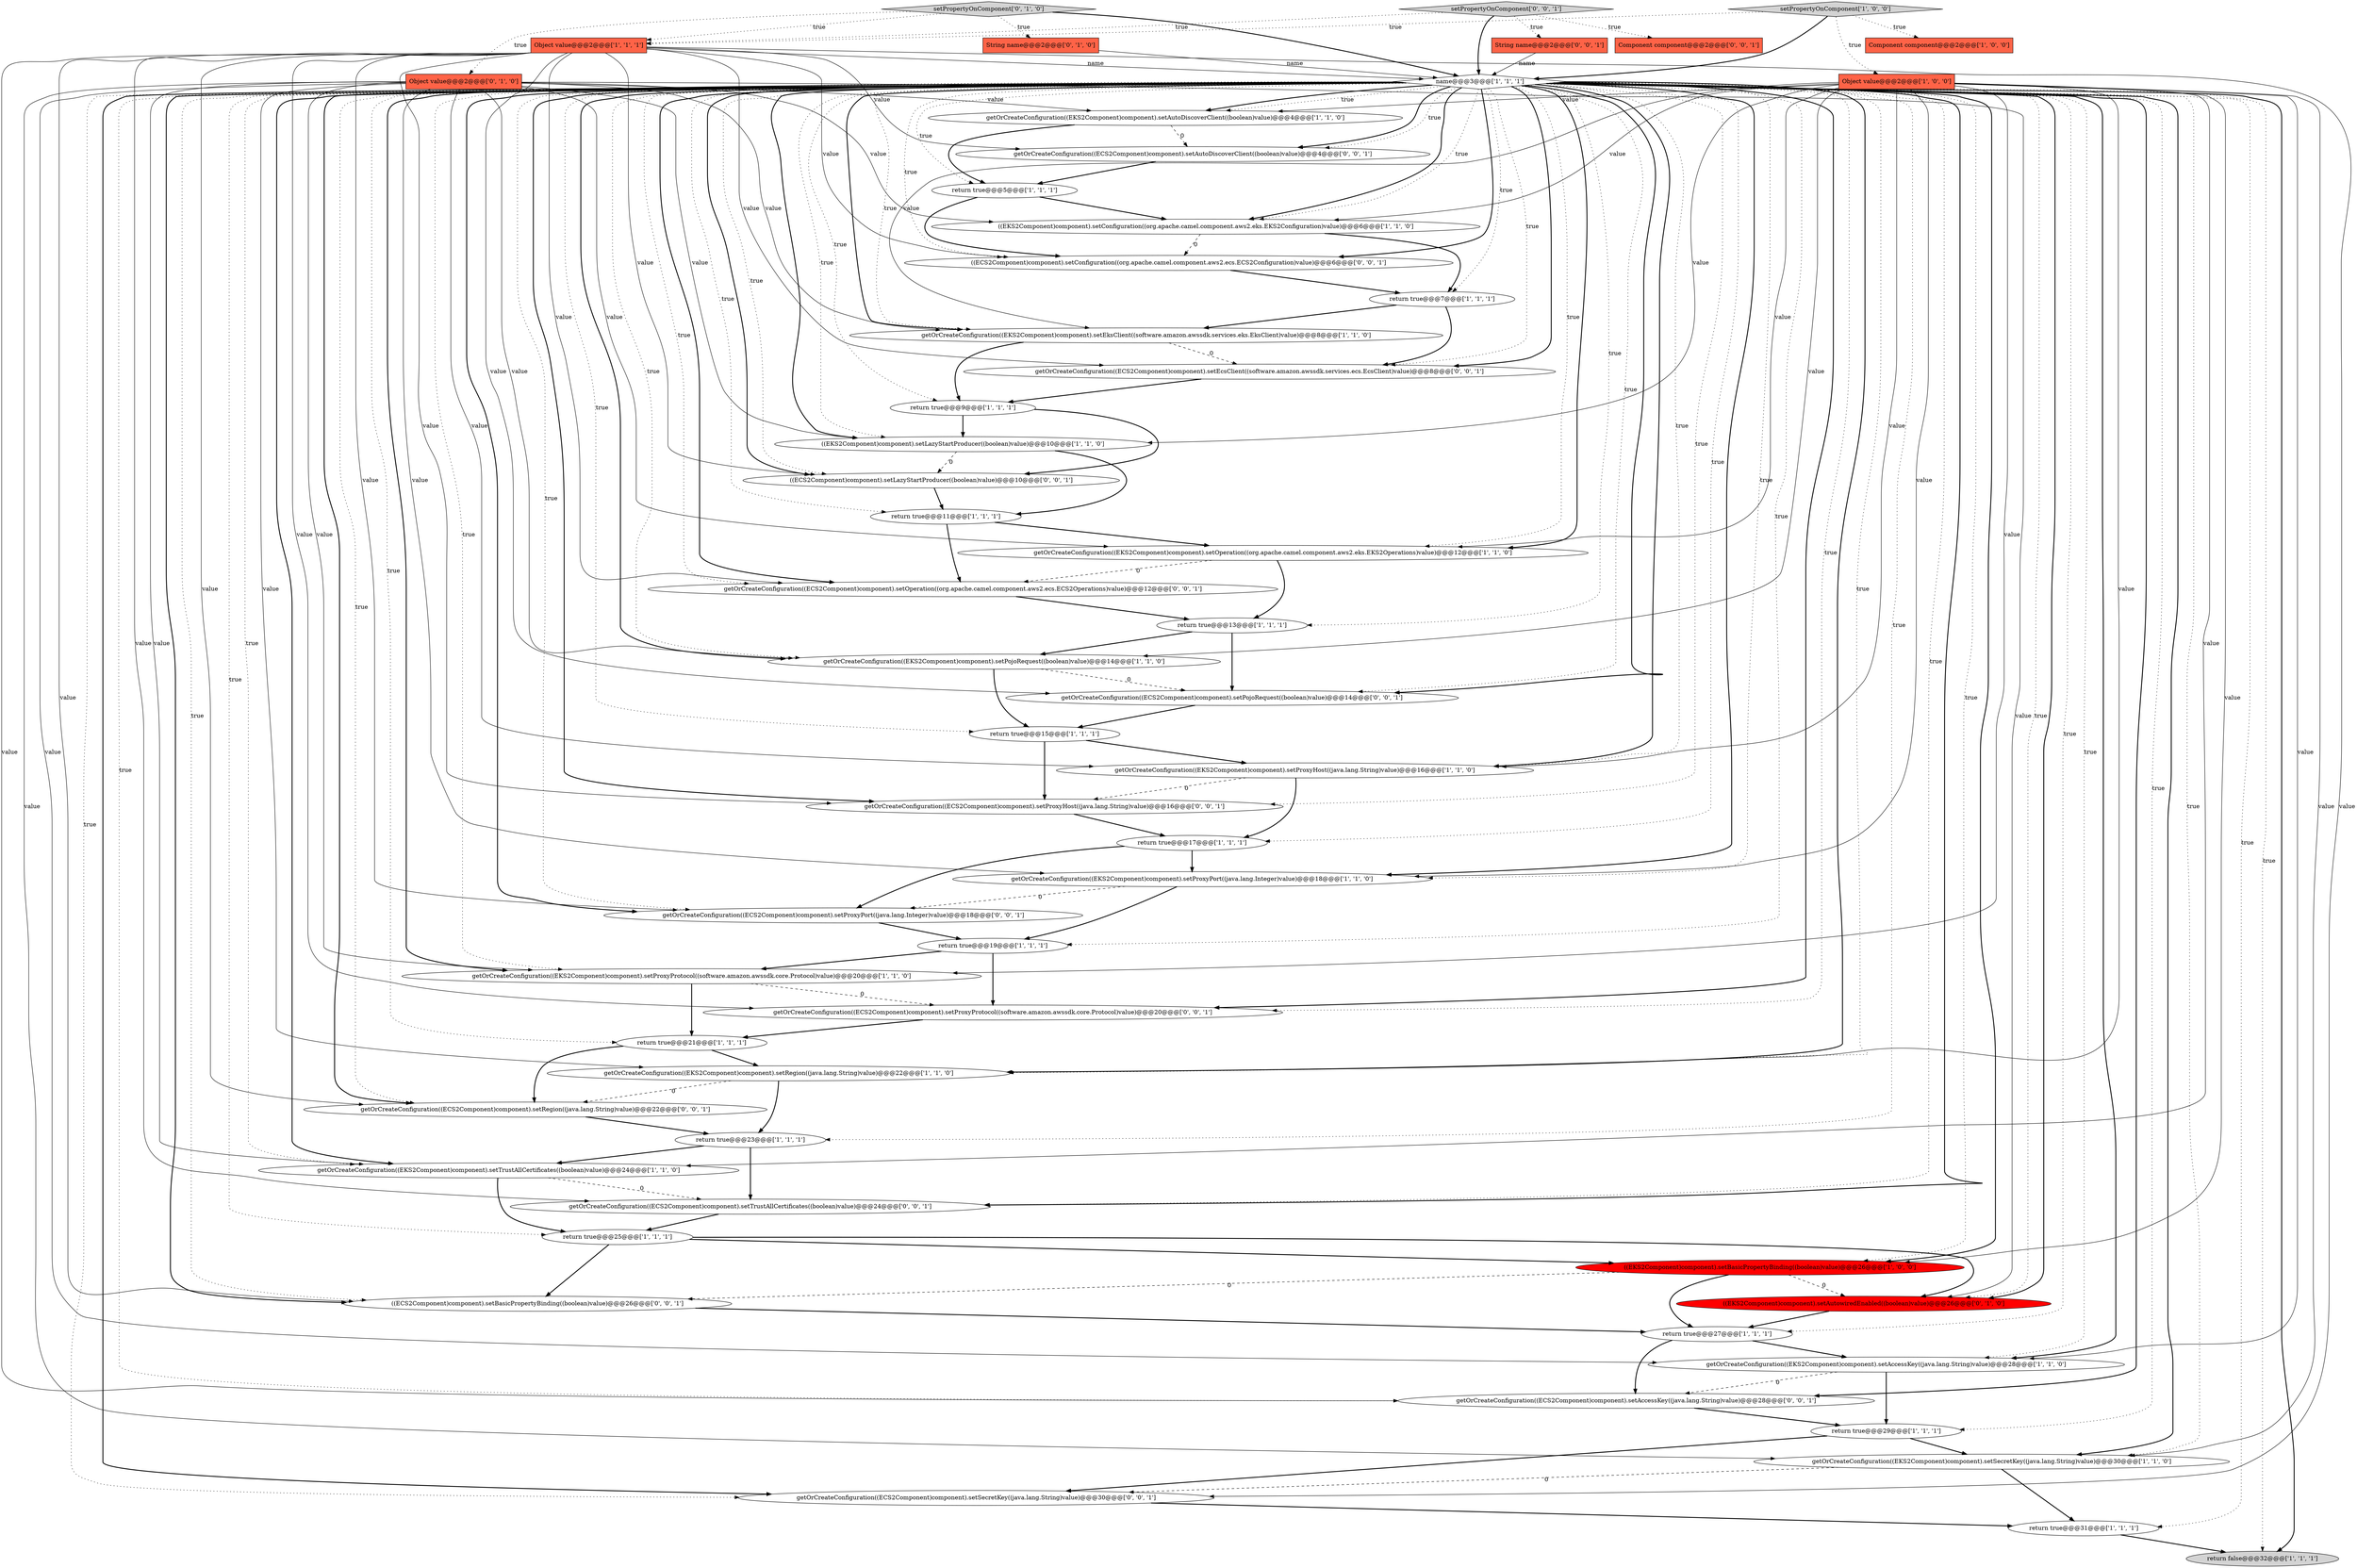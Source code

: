 digraph {
54 [style = filled, label = "((ECS2Component)component).setConfiguration((org.apache.camel.component.aws2.ecs.ECS2Configuration)value)@@@6@@@['0', '0', '1']", fillcolor = white, shape = ellipse image = "AAA0AAABBB3BBB"];
27 [style = filled, label = "getOrCreateConfiguration((EKS2Component)component).setPojoRequest((boolean)value)@@@14@@@['1', '1', '0']", fillcolor = white, shape = ellipse image = "AAA0AAABBB1BBB"];
11 [style = filled, label = "getOrCreateConfiguration((EKS2Component)component).setProxyHost((java.lang.String)value)@@@16@@@['1', '1', '0']", fillcolor = white, shape = ellipse image = "AAA0AAABBB1BBB"];
43 [style = filled, label = "getOrCreateConfiguration((ECS2Component)component).setAccessKey((java.lang.String)value)@@@28@@@['0', '0', '1']", fillcolor = white, shape = ellipse image = "AAA0AAABBB3BBB"];
3 [style = filled, label = "return true@@@11@@@['1', '1', '1']", fillcolor = white, shape = ellipse image = "AAA0AAABBB1BBB"];
13 [style = filled, label = "getOrCreateConfiguration((EKS2Component)component).setSecretKey((java.lang.String)value)@@@30@@@['1', '1', '0']", fillcolor = white, shape = ellipse image = "AAA0AAABBB1BBB"];
4 [style = filled, label = "return false@@@32@@@['1', '1', '1']", fillcolor = lightgray, shape = ellipse image = "AAA0AAABBB1BBB"];
46 [style = filled, label = "getOrCreateConfiguration((ECS2Component)component).setAutoDiscoverClient((boolean)value)@@@4@@@['0', '0', '1']", fillcolor = white, shape = ellipse image = "AAA0AAABBB3BBB"];
20 [style = filled, label = "return true@@@15@@@['1', '1', '1']", fillcolor = white, shape = ellipse image = "AAA0AAABBB1BBB"];
1 [style = filled, label = "return true@@@21@@@['1', '1', '1']", fillcolor = white, shape = ellipse image = "AAA0AAABBB1BBB"];
9 [style = filled, label = "return true@@@17@@@['1', '1', '1']", fillcolor = white, shape = ellipse image = "AAA0AAABBB1BBB"];
50 [style = filled, label = "getOrCreateConfiguration((ECS2Component)component).setProxyProtocol((software.amazon.awssdk.core.Protocol)value)@@@20@@@['0', '0', '1']", fillcolor = white, shape = ellipse image = "AAA0AAABBB3BBB"];
53 [style = filled, label = "getOrCreateConfiguration((ECS2Component)component).setProxyHost((java.lang.String)value)@@@16@@@['0', '0', '1']", fillcolor = white, shape = ellipse image = "AAA0AAABBB3BBB"];
25 [style = filled, label = "getOrCreateConfiguration((EKS2Component)component).setRegion((java.lang.String)value)@@@22@@@['1', '1', '0']", fillcolor = white, shape = ellipse image = "AAA0AAABBB1BBB"];
41 [style = filled, label = "getOrCreateConfiguration((ECS2Component)component).setEcsClient((software.amazon.awssdk.services.ecs.EcsClient)value)@@@8@@@['0', '0', '1']", fillcolor = white, shape = ellipse image = "AAA0AAABBB3BBB"];
47 [style = filled, label = "getOrCreateConfiguration((ECS2Component)component).setProxyPort((java.lang.Integer)value)@@@18@@@['0', '0', '1']", fillcolor = white, shape = ellipse image = "AAA0AAABBB3BBB"];
10 [style = filled, label = "return true@@@31@@@['1', '1', '1']", fillcolor = white, shape = ellipse image = "AAA0AAABBB1BBB"];
7 [style = filled, label = "Component component@@@2@@@['1', '0', '0']", fillcolor = tomato, shape = box image = "AAA0AAABBB1BBB"];
48 [style = filled, label = "getOrCreateConfiguration((ECS2Component)component).setTrustAllCertificates((boolean)value)@@@24@@@['0', '0', '1']", fillcolor = white, shape = ellipse image = "AAA0AAABBB3BBB"];
42 [style = filled, label = "((ECS2Component)component).setBasicPropertyBinding((boolean)value)@@@26@@@['0', '0', '1']", fillcolor = white, shape = ellipse image = "AAA0AAABBB3BBB"];
19 [style = filled, label = "return true@@@13@@@['1', '1', '1']", fillcolor = white, shape = ellipse image = "AAA0AAABBB1BBB"];
8 [style = filled, label = "getOrCreateConfiguration((EKS2Component)component).setOperation((org.apache.camel.component.aws2.eks.EKS2Operations)value)@@@12@@@['1', '1', '0']", fillcolor = white, shape = ellipse image = "AAA0AAABBB1BBB"];
17 [style = filled, label = "return true@@@23@@@['1', '1', '1']", fillcolor = white, shape = ellipse image = "AAA0AAABBB1BBB"];
15 [style = filled, label = "getOrCreateConfiguration((EKS2Component)component).setEksClient((software.amazon.awssdk.services.eks.EksClient)value)@@@8@@@['1', '1', '0']", fillcolor = white, shape = ellipse image = "AAA0AAABBB1BBB"];
23 [style = filled, label = "return true@@@29@@@['1', '1', '1']", fillcolor = white, shape = ellipse image = "AAA0AAABBB1BBB"];
5 [style = filled, label = "return true@@@27@@@['1', '1', '1']", fillcolor = white, shape = ellipse image = "AAA0AAABBB1BBB"];
31 [style = filled, label = "return true@@@25@@@['1', '1', '1']", fillcolor = white, shape = ellipse image = "AAA0AAABBB1BBB"];
33 [style = filled, label = "name@@@3@@@['1', '1', '1']", fillcolor = white, shape = diamond image = "AAA0AAABBB1BBB"];
37 [style = filled, label = "setPropertyOnComponent['0', '1', '0']", fillcolor = lightgray, shape = diamond image = "AAA0AAABBB2BBB"];
39 [style = filled, label = "Component component@@@2@@@['0', '0', '1']", fillcolor = tomato, shape = box image = "AAA0AAABBB3BBB"];
45 [style = filled, label = "String name@@@2@@@['0', '0', '1']", fillcolor = tomato, shape = box image = "AAA0AAABBB3BBB"];
16 [style = filled, label = "getOrCreateConfiguration((EKS2Component)component).setAutoDiscoverClient((boolean)value)@@@4@@@['1', '1', '0']", fillcolor = white, shape = ellipse image = "AAA0AAABBB1BBB"];
22 [style = filled, label = "getOrCreateConfiguration((EKS2Component)component).setProxyProtocol((software.amazon.awssdk.core.Protocol)value)@@@20@@@['1', '1', '0']", fillcolor = white, shape = ellipse image = "AAA0AAABBB1BBB"];
26 [style = filled, label = "getOrCreateConfiguration((EKS2Component)component).setProxyPort((java.lang.Integer)value)@@@18@@@['1', '1', '0']", fillcolor = white, shape = ellipse image = "AAA0AAABBB1BBB"];
49 [style = filled, label = "((ECS2Component)component).setLazyStartProducer((boolean)value)@@@10@@@['0', '0', '1']", fillcolor = white, shape = ellipse image = "AAA0AAABBB3BBB"];
51 [style = filled, label = "getOrCreateConfiguration((ECS2Component)component).setOperation((org.apache.camel.component.aws2.ecs.ECS2Operations)value)@@@12@@@['0', '0', '1']", fillcolor = white, shape = ellipse image = "AAA0AAABBB3BBB"];
14 [style = filled, label = "return true@@@5@@@['1', '1', '1']", fillcolor = white, shape = ellipse image = "AAA0AAABBB1BBB"];
12 [style = filled, label = "((EKS2Component)component).setBasicPropertyBinding((boolean)value)@@@26@@@['1', '0', '0']", fillcolor = red, shape = ellipse image = "AAA1AAABBB1BBB"];
52 [style = filled, label = "setPropertyOnComponent['0', '0', '1']", fillcolor = lightgray, shape = diamond image = "AAA0AAABBB3BBB"];
2 [style = filled, label = "return true@@@9@@@['1', '1', '1']", fillcolor = white, shape = ellipse image = "AAA0AAABBB1BBB"];
24 [style = filled, label = "setPropertyOnComponent['1', '0', '0']", fillcolor = lightgray, shape = diamond image = "AAA0AAABBB1BBB"];
6 [style = filled, label = "getOrCreateConfiguration((EKS2Component)component).setAccessKey((java.lang.String)value)@@@28@@@['1', '1', '0']", fillcolor = white, shape = ellipse image = "AAA0AAABBB1BBB"];
21 [style = filled, label = "return true@@@7@@@['1', '1', '1']", fillcolor = white, shape = ellipse image = "AAA0AAABBB1BBB"];
36 [style = filled, label = "Object value@@@2@@@['0', '1', '0']", fillcolor = tomato, shape = box image = "AAA0AAABBB2BBB"];
32 [style = filled, label = "Object value@@@2@@@['1', '1', '1']", fillcolor = tomato, shape = box image = "AAA0AAABBB1BBB"];
34 [style = filled, label = "((EKS2Component)component).setAutowiredEnabled((boolean)value)@@@26@@@['0', '1', '0']", fillcolor = red, shape = ellipse image = "AAA1AAABBB2BBB"];
38 [style = filled, label = "getOrCreateConfiguration((ECS2Component)component).setSecretKey((java.lang.String)value)@@@30@@@['0', '0', '1']", fillcolor = white, shape = ellipse image = "AAA0AAABBB3BBB"];
40 [style = filled, label = "getOrCreateConfiguration((ECS2Component)component).setPojoRequest((boolean)value)@@@14@@@['0', '0', '1']", fillcolor = white, shape = ellipse image = "AAA0AAABBB3BBB"];
29 [style = filled, label = "((EKS2Component)component).setConfiguration((org.apache.camel.component.aws2.eks.EKS2Configuration)value)@@@6@@@['1', '1', '0']", fillcolor = white, shape = ellipse image = "AAA0AAABBB1BBB"];
30 [style = filled, label = "return true@@@19@@@['1', '1', '1']", fillcolor = white, shape = ellipse image = "AAA0AAABBB1BBB"];
44 [style = filled, label = "getOrCreateConfiguration((ECS2Component)component).setRegion((java.lang.String)value)@@@22@@@['0', '0', '1']", fillcolor = white, shape = ellipse image = "AAA0AAABBB3BBB"];
28 [style = filled, label = "getOrCreateConfiguration((EKS2Component)component).setTrustAllCertificates((boolean)value)@@@24@@@['1', '1', '0']", fillcolor = white, shape = ellipse image = "AAA0AAABBB1BBB"];
0 [style = filled, label = "Object value@@@2@@@['1', '0', '0']", fillcolor = tomato, shape = box image = "AAA0AAABBB1BBB"];
35 [style = filled, label = "String name@@@2@@@['0', '1', '0']", fillcolor = tomato, shape = box image = "AAA0AAABBB2BBB"];
18 [style = filled, label = "((EKS2Component)component).setLazyStartProducer((boolean)value)@@@10@@@['1', '1', '0']", fillcolor = white, shape = ellipse image = "AAA0AAABBB1BBB"];
11->53 [style = dashed, label="0"];
18->3 [style = bold, label=""];
32->43 [style = solid, label="value"];
33->3 [style = dotted, label="true"];
12->5 [style = bold, label=""];
32->54 [style = solid, label="value"];
21->15 [style = bold, label=""];
32->42 [style = solid, label="value"];
33->48 [style = dotted, label="true"];
33->28 [style = dotted, label="true"];
33->50 [style = dotted, label="true"];
32->44 [style = solid, label="value"];
32->38 [style = solid, label="value"];
33->14 [style = dotted, label="true"];
40->20 [style = bold, label=""];
18->49 [style = dashed, label="0"];
11->9 [style = bold, label=""];
43->23 [style = bold, label=""];
33->26 [style = dotted, label="true"];
9->26 [style = bold, label=""];
33->11 [style = bold, label=""];
0->26 [style = solid, label="value"];
32->49 [style = solid, label="value"];
33->18 [style = bold, label=""];
36->28 [style = solid, label="value"];
33->25 [style = bold, label=""];
23->13 [style = bold, label=""];
2->49 [style = bold, label=""];
33->46 [style = bold, label=""];
33->42 [style = bold, label=""];
8->51 [style = dashed, label="0"];
33->48 [style = bold, label=""];
33->2 [style = dotted, label="true"];
36->8 [style = solid, label="value"];
9->47 [style = bold, label=""];
35->33 [style = solid, label="name"];
33->16 [style = dotted, label="true"];
37->36 [style = dotted, label="true"];
16->14 [style = bold, label=""];
37->33 [style = bold, label=""];
33->44 [style = bold, label=""];
0->27 [style = solid, label="value"];
33->27 [style = dotted, label="true"];
36->16 [style = solid, label="value"];
36->11 [style = solid, label="value"];
36->25 [style = solid, label="value"];
33->11 [style = dotted, label="true"];
45->33 [style = solid, label="name"];
33->13 [style = dotted, label="true"];
33->16 [style = bold, label=""];
33->4 [style = dotted, label="true"];
1->44 [style = bold, label=""];
33->15 [style = bold, label=""];
33->28 [style = bold, label=""];
33->44 [style = dotted, label="true"];
32->50 [style = solid, label="value"];
21->41 [style = bold, label=""];
29->54 [style = dashed, label="0"];
26->47 [style = dashed, label="0"];
33->40 [style = dotted, label="true"];
0->12 [style = solid, label="value"];
52->32 [style = dotted, label="true"];
2->18 [style = bold, label=""];
33->41 [style = bold, label=""];
3->51 [style = bold, label=""];
41->2 [style = bold, label=""];
33->27 [style = bold, label=""];
33->13 [style = bold, label=""];
33->50 [style = bold, label=""];
44->17 [style = bold, label=""];
33->29 [style = bold, label=""];
0->18 [style = solid, label="value"];
5->6 [style = bold, label=""];
0->28 [style = solid, label="value"];
52->45 [style = dotted, label="true"];
33->47 [style = bold, label=""];
24->0 [style = dotted, label="true"];
32->53 [style = solid, label="value"];
33->18 [style = dotted, label="true"];
49->3 [style = bold, label=""];
46->14 [style = bold, label=""];
0->29 [style = solid, label="value"];
33->38 [style = dotted, label="true"];
33->8 [style = bold, label=""];
0->22 [style = solid, label="value"];
27->20 [style = bold, label=""];
24->7 [style = dotted, label="true"];
12->34 [style = dashed, label="0"];
27->40 [style = dashed, label="0"];
33->10 [style = dotted, label="true"];
33->31 [style = dotted, label="true"];
13->10 [style = bold, label=""];
52->39 [style = dotted, label="true"];
36->27 [style = solid, label="value"];
24->32 [style = dotted, label="true"];
36->6 [style = solid, label="value"];
33->6 [style = dotted, label="true"];
33->12 [style = dotted, label="true"];
52->33 [style = bold, label=""];
6->23 [style = bold, label=""];
28->31 [style = bold, label=""];
32->41 [style = solid, label="value"];
33->4 [style = bold, label=""];
0->11 [style = solid, label="value"];
33->9 [style = dotted, label="true"];
33->49 [style = dotted, label="true"];
13->38 [style = dashed, label="0"];
33->12 [style = bold, label=""];
33->17 [style = dotted, label="true"];
25->17 [style = bold, label=""];
31->12 [style = bold, label=""];
33->47 [style = dotted, label="true"];
29->21 [style = bold, label=""];
30->50 [style = bold, label=""];
31->34 [style = bold, label=""];
33->26 [style = bold, label=""];
48->31 [style = bold, label=""];
15->41 [style = dashed, label="0"];
24->33 [style = bold, label=""];
37->35 [style = dotted, label="true"];
33->53 [style = dotted, label="true"];
33->25 [style = dotted, label="true"];
31->42 [style = bold, label=""];
12->42 [style = dashed, label="0"];
33->54 [style = dotted, label="true"];
0->6 [style = solid, label="value"];
33->21 [style = dotted, label="true"];
37->32 [style = dotted, label="true"];
3->8 [style = bold, label=""];
36->18 [style = solid, label="value"];
33->43 [style = bold, label=""];
14->29 [style = bold, label=""];
33->29 [style = dotted, label="true"];
33->8 [style = dotted, label="true"];
54->21 [style = bold, label=""];
33->41 [style = dotted, label="true"];
33->51 [style = dotted, label="true"];
36->22 [style = solid, label="value"];
22->1 [style = bold, label=""];
33->49 [style = bold, label=""];
19->40 [style = bold, label=""];
33->46 [style = dotted, label="true"];
0->13 [style = solid, label="value"];
53->9 [style = bold, label=""];
1->25 [style = bold, label=""];
25->44 [style = dashed, label="0"];
32->33 [style = solid, label="name"];
33->22 [style = bold, label=""];
20->11 [style = bold, label=""];
15->2 [style = bold, label=""];
30->22 [style = bold, label=""];
36->29 [style = solid, label="value"];
0->8 [style = solid, label="value"];
38->10 [style = bold, label=""];
34->5 [style = bold, label=""];
33->43 [style = dotted, label="true"];
8->19 [style = bold, label=""];
6->43 [style = dashed, label="0"];
33->6 [style = bold, label=""];
33->34 [style = dotted, label="true"];
0->16 [style = solid, label="value"];
20->53 [style = bold, label=""];
33->30 [style = dotted, label="true"];
32->46 [style = solid, label="value"];
33->53 [style = bold, label=""];
22->50 [style = dashed, label="0"];
16->46 [style = dashed, label="0"];
0->25 [style = solid, label="value"];
33->20 [style = dotted, label="true"];
26->30 [style = bold, label=""];
47->30 [style = bold, label=""];
5->43 [style = bold, label=""];
36->15 [style = solid, label="value"];
14->54 [style = bold, label=""];
36->34 [style = solid, label="value"];
33->23 [style = dotted, label="true"];
32->48 [style = solid, label="value"];
17->28 [style = bold, label=""];
33->51 [style = bold, label=""];
33->40 [style = bold, label=""];
33->42 [style = dotted, label="true"];
28->48 [style = dashed, label="0"];
33->15 [style = dotted, label="true"];
50->1 [style = bold, label=""];
36->13 [style = solid, label="value"];
19->27 [style = bold, label=""];
33->5 [style = dotted, label="true"];
23->38 [style = bold, label=""];
33->1 [style = dotted, label="true"];
17->48 [style = bold, label=""];
10->4 [style = bold, label=""];
32->47 [style = solid, label="value"];
33->19 [style = dotted, label="true"];
33->38 [style = bold, label=""];
36->26 [style = solid, label="value"];
42->5 [style = bold, label=""];
0->15 [style = solid, label="value"];
33->22 [style = dotted, label="true"];
33->54 [style = bold, label=""];
33->34 [style = bold, label=""];
32->40 [style = solid, label="value"];
51->19 [style = bold, label=""];
32->51 [style = solid, label="value"];
}
